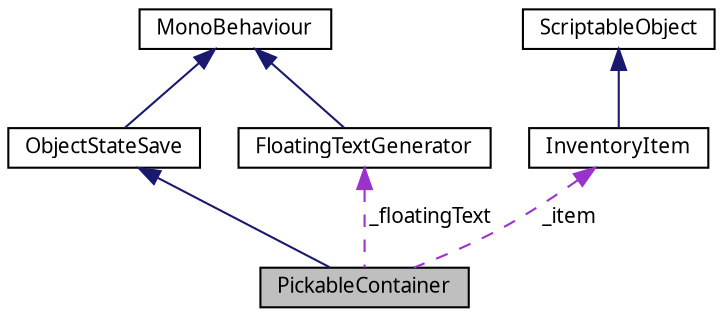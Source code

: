 digraph "PickableContainer"
{
 // LATEX_PDF_SIZE
  edge [fontname="Calibrii",fontsize="10",labelfontname="Calibrii",labelfontsize="10"];
  node [fontname="Calibrii",fontsize="10",shape=record];
  Node1 [label="PickableContainer",height=0.2,width=0.4,color="black", fillcolor="grey75", style="filled", fontcolor="black",tooltip=" "];
  Node2 -> Node1 [dir="back",color="midnightblue",fontsize="10",style="solid",fontname="Calibrii"];
  Node2 [label="ObjectStateSave",height=0.2,width=0.4,color="black", fillcolor="white", style="filled",URL="$d8/df3/classObjectStateSave.html",tooltip=" "];
  Node3 -> Node2 [dir="back",color="midnightblue",fontsize="10",style="solid",fontname="Calibrii"];
  Node3 [label="MonoBehaviour",height=0.2,width=0.4,color="black", fillcolor="white", style="filled",tooltip=" "];
  Node4 -> Node1 [dir="back",color="darkorchid3",fontsize="10",style="dashed",label=" _item" ,fontname="Calibrii"];
  Node4 [label="InventoryItem",height=0.2,width=0.4,color="black", fillcolor="white", style="filled",URL="$d7/d05/classInventoryItem.html",tooltip=" "];
  Node5 -> Node4 [dir="back",color="midnightblue",fontsize="10",style="solid",fontname="Calibrii"];
  Node5 [label="ScriptableObject",height=0.2,width=0.4,color="black", fillcolor="white", style="filled",tooltip=" "];
  Node6 -> Node1 [dir="back",color="darkorchid3",fontsize="10",style="dashed",label=" _floatingText" ,fontname="Calibrii"];
  Node6 [label="FloatingTextGenerator",height=0.2,width=0.4,color="black", fillcolor="white", style="filled",URL="$d5/d46/classFloatingTextGenerator.html",tooltip=" "];
  Node3 -> Node6 [dir="back",color="midnightblue",fontsize="10",style="solid",fontname="Calibrii"];
}
